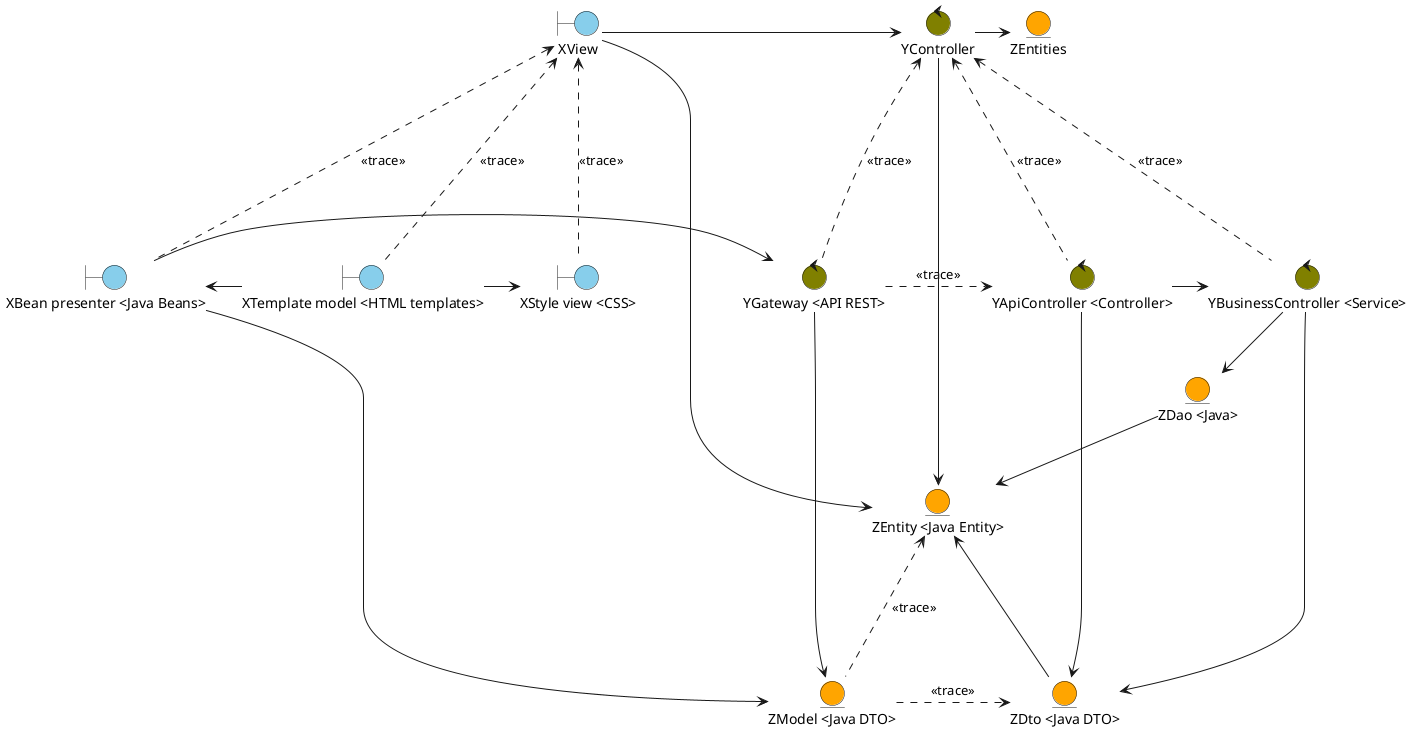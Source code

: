 @startuml
'left to right direction

boundary XView #skyblue
control YController #olive
entity ZEntities #orange

boundary "XTemplate model <HTML templates>" as template #skyblue
boundary "XStyle view <CSS>" as css #skyblue
boundary "XBean presenter <Java Beans>" as javaBean #skyblue
control "YGateway <API REST>" as apiRest #olive
control "YApiController <Controller>" as apiController #olive
control "YBusinessController <Service>" as service  #olive

XView --right---> YController
YController ---right--> ZEntities



css <-left- template
template -right-> javaBean


YController <..down.. apiRest :<<trace>>

XView <.... template : <<trace>>
XView <.... css : <<trace>>
XView <.... javaBean : <<trace>>

javaBean -> apiRest

YController <.... apiController : <<trace>>
YController <.... service : <<trace>>

apiRest ..right..> apiController : <<trace>>
apiController -right--> service

entity "ZModel <Java DTO>" as zModel #orange
entity "ZDto <Java DTO>" as zDto #orange
entity "ZDao <Java>" as zDao #orange
entity "ZEntity <Java Entity>" as zEntity #orange

XView -down-> zEntity
YController -----> zEntity

zModel ..up.> zEntity : <<trace>>
zModel ..right.> zDto: <<trace>>
'zDto ..up.> ZEntities: <<trace>>
zEntity <-- zDto
zDao --> zEntity
service --> zDto

apiRest --> zModel
apiController --down-> zDto
service --> zDao
javaBean --> zModel

@enduml
